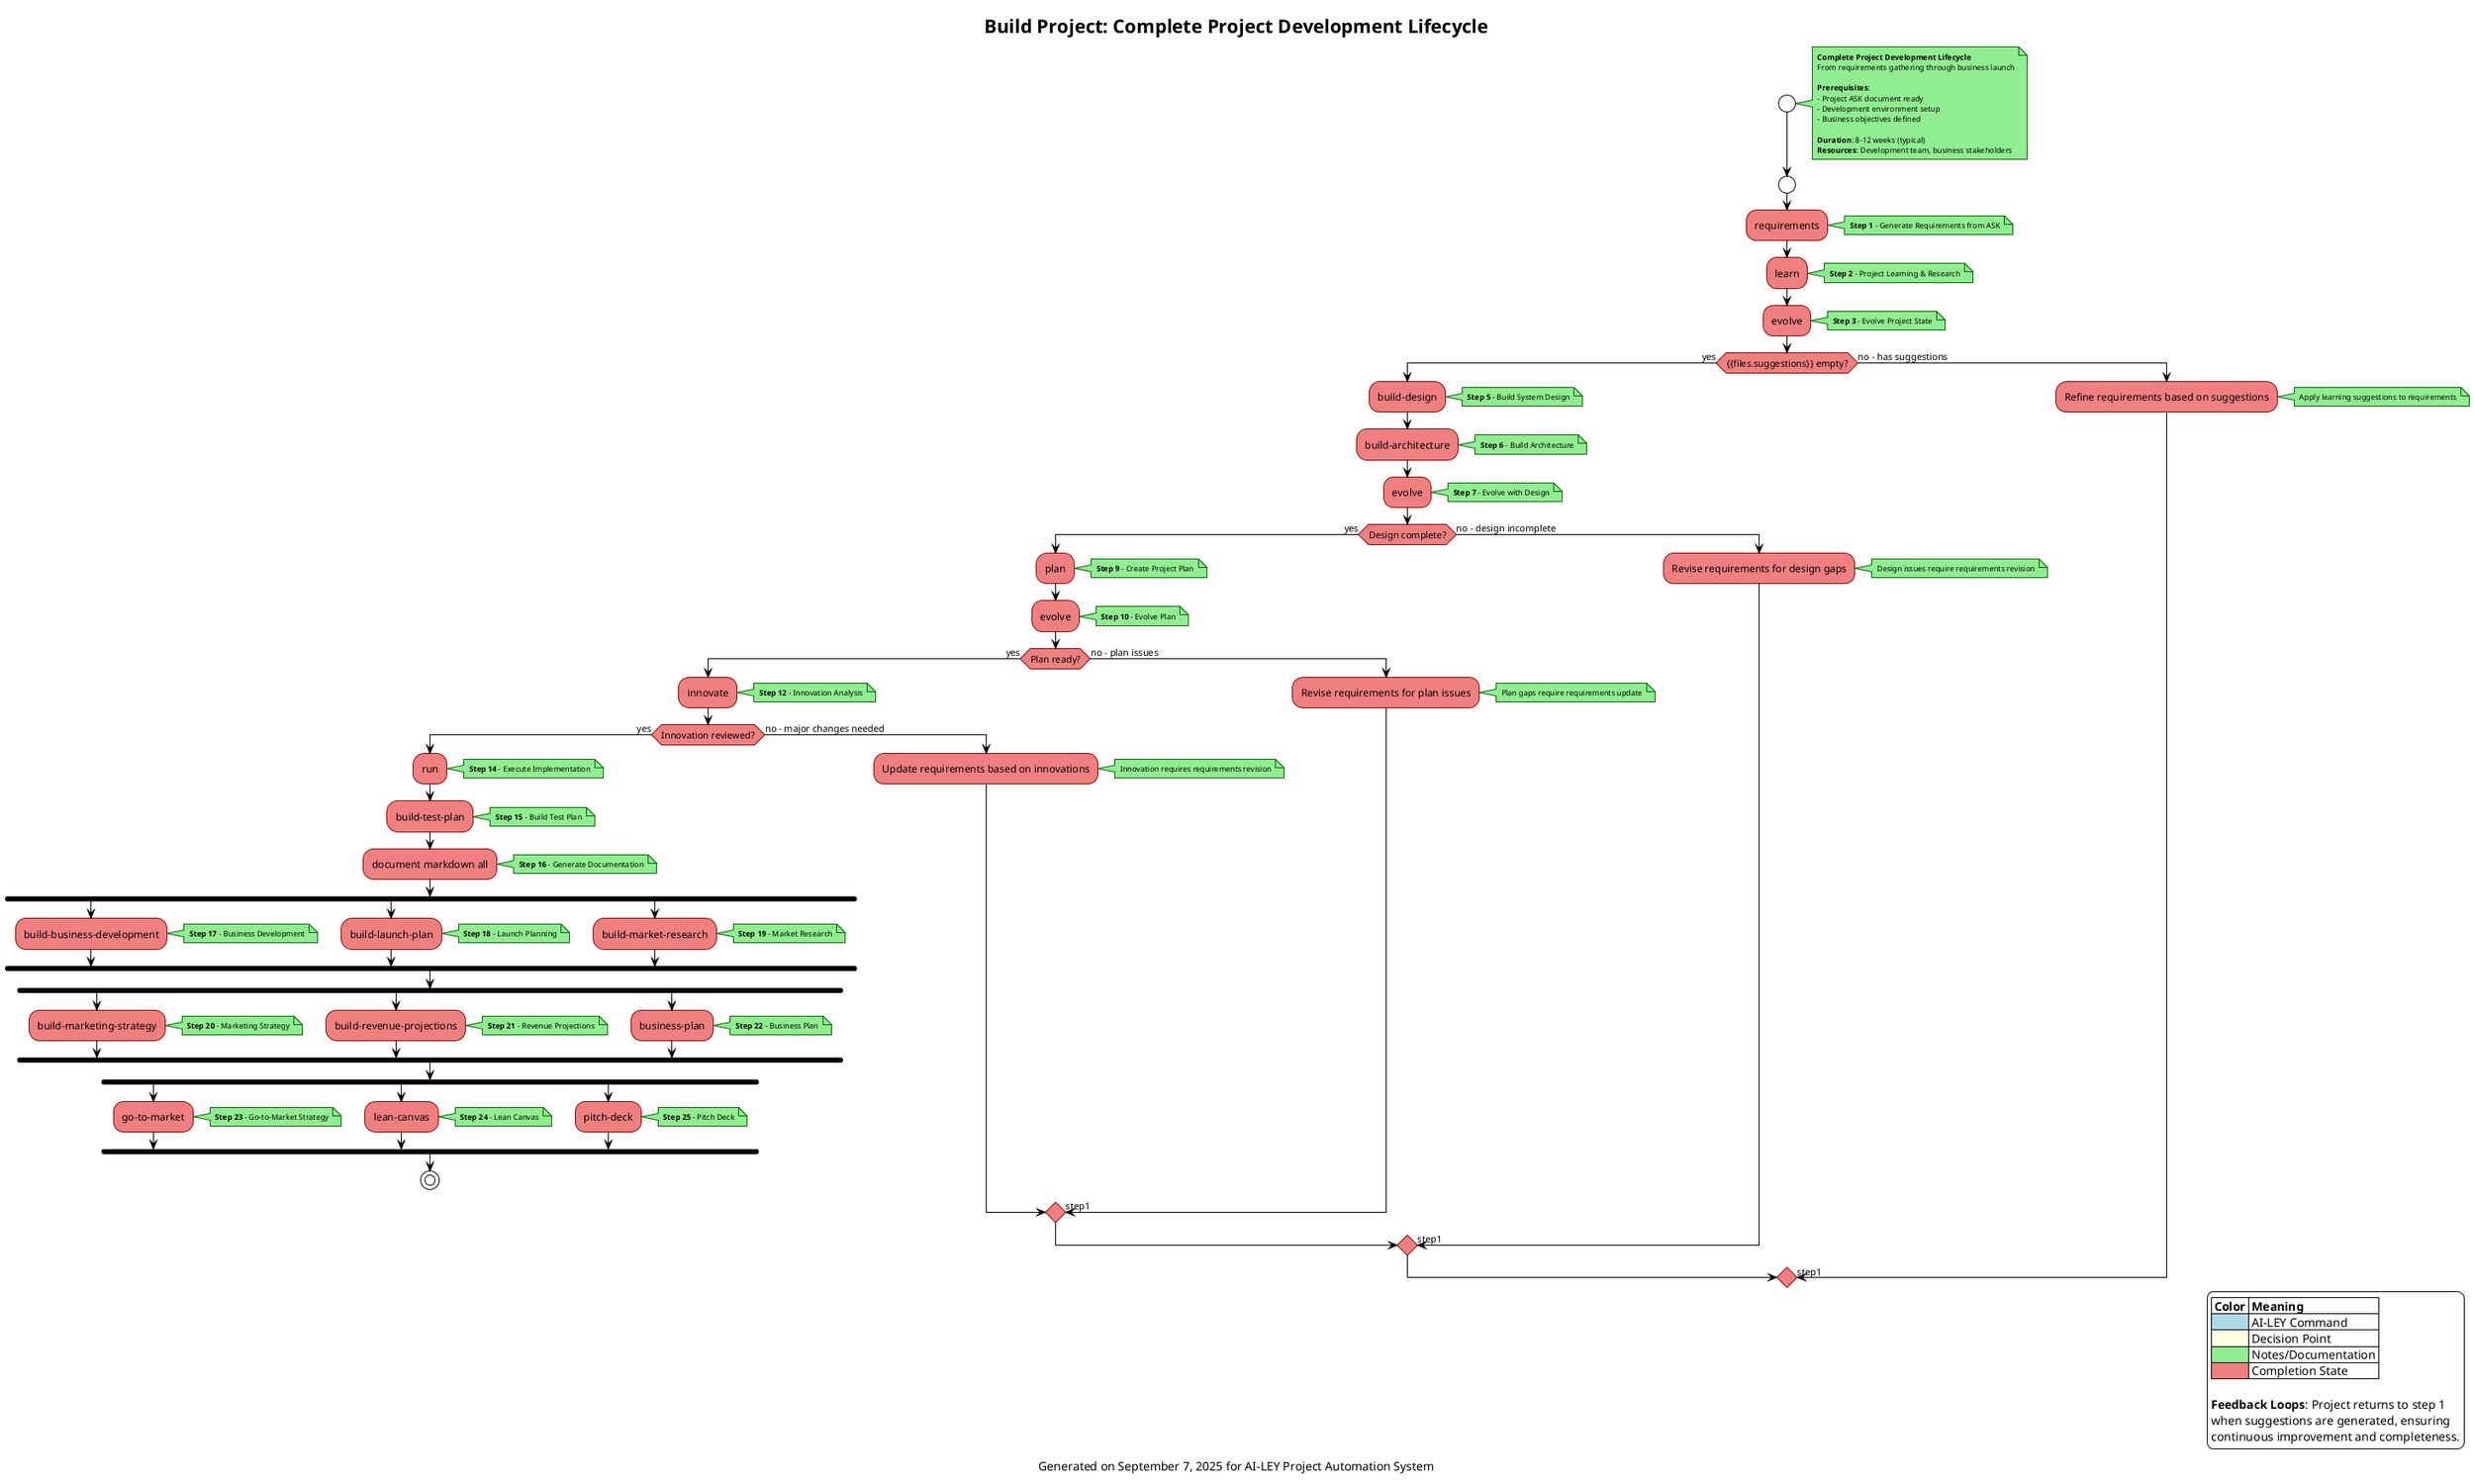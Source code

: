 @startuml build-project
!theme plain
title Build Project: Complete Project Development Lifecycle

' Define styling
skinparam rectangle {
    BackgroundColor lightblue
    BorderColor darkblue
    FontSize 11
}
skinparam diamond {
    BackgroundColor lightyellow
    BorderColor orange
    FontSize 10
}
skinparam note {
    BackgroundColor lightgreen
    BorderColor darkgreen
    FontSize 9
}
skinparam activity {
    BackgroundColor lightcoral
    BorderColor darkred
}

' Flow starts here
start
note right
    **Complete Project Development Lifecycle**
    From requirements gathering through business launch
    
    **Prerequisites**:
    - Project ASK document ready
    - Development environment setup
    - Business objectives defined
    
    **Duration**: 8-12 weeks (typical)
    **Resources**: Development team, business stakeholders
end note

' Flow connections 
start
:requirements;
note right: **Step 1** - Generate Requirements from ASK

label step1
:learn;
note right: **Step 2** - Project Learning & Research
:evolve;
note right: **Step 3** - Evolve Project State

if ({{files.suggestions}} empty?) then (yes)
  :build-design;
  note right: **Step 5** - Build System Design
  :build-architecture;
  note right: **Step 6** - Build Architecture
  :evolve;
  note right: **Step 7** - Evolve with Design
  
  if (Design complete?) then (yes)
    :plan;
    note right: **Step 9** - Create Project Plan
    :evolve;
    note right: **Step 10** - Evolve Plan
    
    if (Plan ready?) then (yes)
      :innovate;
      note right: **Step 12** - Innovation Analysis
      
      if (Innovation reviewed?) then (yes)
        :run;
        note right: **Step 14** - Execute Implementation
        :build-test-plan;
        note right: **Step 15** - Build Test Plan
        :document markdown all;
        note right: **Step 16** - Generate Documentation
        
        fork
          :build-business-development;
          note right: **Step 17** - Business Development
        fork again
          :build-launch-plan;
          note right: **Step 18** - Launch Planning
        fork again
          :build-market-research;
          note right: **Step 19** - Market Research
        end fork
        
        fork
          :build-marketing-strategy;
          note right: **Step 20** - Marketing Strategy
        fork again
          :build-revenue-projections;
          note right: **Step 21** - Revenue Projections
        fork again
          :business-plan;
          note right: **Step 22** - Business Plan
        end fork
        
        fork
          :go-to-market;
          note right: **Step 23** - Go-to-Market Strategy
        fork again
          :lean-canvas;
          note right: **Step 24** - Lean Canvas
        fork again
          :pitch-deck;
          note right: **Step 25** - Pitch Deck
        end fork
        
        stop
        
      else (no - major changes needed)
        :Update requirements based on innovations;
        note right: Innovation requires requirements revision
        -> step1;
      endif
    else (no - plan issues)
      :Revise requirements for plan issues;
      note right: Plan gaps require requirements update
      -> step1;
    endif
  else (no - design incomplete)
    :Revise requirements for design gaps;
    note right: Design issues require requirements revision
    -> step1;
  endif
else (no - has suggestions)
  :Refine requirements based on suggestions;
  note right: Apply learning suggestions to requirements
  -> step1;
endif

' Legend
legend right
    |= Color |= Meaning |
    | <#lightblue> | AI-LEY Command |
    | <#lightyellow> | Decision Point |
    | <#lightgreen> | Notes/Documentation |
    | <#lightcoral> | Completion State |
    
    **Feedback Loops**: Project returns to step 1
    when suggestions are generated, ensuring
    continuous improvement and completeness.
end legend

' Metadata
caption Generated on September 7, 2025 for AI-LEY Project Automation System

@enduml
